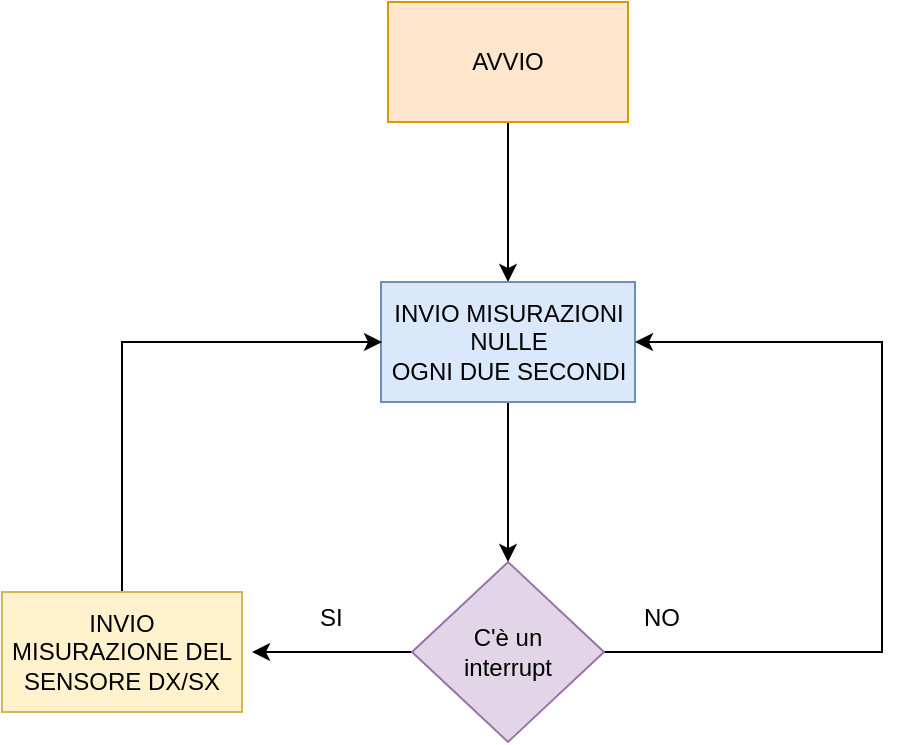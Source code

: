 <mxfile version="12.4.2" type="device" pages="1"><diagram id="9nrQYbO69eu0mym56sK2" name="Page-1"><mxGraphModel dx="852" dy="494" grid="1" gridSize="10" guides="1" tooltips="1" connect="1" arrows="1" fold="1" page="1" pageScale="1" pageWidth="827" pageHeight="1169" math="0" shadow="0"><root><mxCell id="0"/><mxCell id="1" parent="0"/><mxCell id="M8CxaN3EoazZE4I_2WKi-3" value="" style="edgeStyle=orthogonalEdgeStyle;rounded=0;orthogonalLoop=1;jettySize=auto;html=1;" parent="1" source="M8CxaN3EoazZE4I_2WKi-1" target="M8CxaN3EoazZE4I_2WKi-2" edge="1"><mxGeometry relative="1" as="geometry"/></mxCell><mxCell id="M8CxaN3EoazZE4I_2WKi-1" value="AVVIO" style="rounded=0;whiteSpace=wrap;html=1;fillColor=#ffe6cc;strokeColor=#d79b00;" parent="1" vertex="1"><mxGeometry x="353" y="70" width="120" height="60" as="geometry"/></mxCell><mxCell id="M8CxaN3EoazZE4I_2WKi-5" value="" style="edgeStyle=orthogonalEdgeStyle;rounded=0;orthogonalLoop=1;jettySize=auto;html=1;" parent="1" source="M8CxaN3EoazZE4I_2WKi-2" edge="1"><mxGeometry relative="1" as="geometry"><mxPoint x="413" y="350" as="targetPoint"/></mxGeometry></mxCell><mxCell id="M8CxaN3EoazZE4I_2WKi-2" value="INVIO MISURAZIONI&lt;br&gt;NULLE&lt;br&gt;OGNI DUE SECONDI" style="rounded=0;whiteSpace=wrap;html=1;fillColor=#dae8fc;strokeColor=#6c8ebf;" parent="1" vertex="1"><mxGeometry x="349.5" y="210" width="127" height="60" as="geometry"/></mxCell><mxCell id="M8CxaN3EoazZE4I_2WKi-8" value="" style="edgeStyle=orthogonalEdgeStyle;rounded=0;orthogonalLoop=1;jettySize=auto;html=1;" parent="1" source="M8CxaN3EoazZE4I_2WKi-6" edge="1"><mxGeometry relative="1" as="geometry"><mxPoint x="285" y="395" as="targetPoint"/></mxGeometry></mxCell><mxCell id="M8CxaN3EoazZE4I_2WKi-15" value="" style="edgeStyle=orthogonalEdgeStyle;rounded=0;orthogonalLoop=1;jettySize=auto;html=1;entryX=1;entryY=0.5;entryDx=0;entryDy=0;" parent="1" source="M8CxaN3EoazZE4I_2WKi-6" target="M8CxaN3EoazZE4I_2WKi-2" edge="1"><mxGeometry relative="1" as="geometry"><mxPoint x="600" y="160" as="targetPoint"/><Array as="points"><mxPoint x="600" y="395"/><mxPoint x="600" y="240"/></Array></mxGeometry></mxCell><mxCell id="M8CxaN3EoazZE4I_2WKi-6" value="C'è un&lt;br&gt;interrupt" style="rhombus;whiteSpace=wrap;html=1;fillColor=#e1d5e7;strokeColor=#9673a6;" parent="1" vertex="1"><mxGeometry x="365" y="350" width="96" height="90" as="geometry"/></mxCell><mxCell id="M8CxaN3EoazZE4I_2WKi-9" value="SI" style="text;html=1;resizable=0;points=[];autosize=1;align=left;verticalAlign=top;spacingTop=-4;" parent="1" vertex="1"><mxGeometry x="317" y="368" width="30" height="20" as="geometry"/></mxCell><mxCell id="M8CxaN3EoazZE4I_2WKi-13" value="" style="edgeStyle=orthogonalEdgeStyle;rounded=0;orthogonalLoop=1;jettySize=auto;html=1;" parent="1" source="M8CxaN3EoazZE4I_2WKi-11" edge="1"><mxGeometry relative="1" as="geometry"><mxPoint x="350" y="240" as="targetPoint"/><Array as="points"><mxPoint x="220" y="270"/><mxPoint x="220" y="270"/></Array></mxGeometry></mxCell><mxCell id="M8CxaN3EoazZE4I_2WKi-11" value="INVIO MISURAZIONE DEL SENSORE DX/SX" style="rounded=0;whiteSpace=wrap;html=1;fillColor=#fff2cc;strokeColor=#d6b656;" parent="1" vertex="1"><mxGeometry x="160" y="365" width="120" height="60" as="geometry"/></mxCell><mxCell id="M8CxaN3EoazZE4I_2WKi-16" value="NO" style="text;html=1;resizable=0;points=[];autosize=1;align=left;verticalAlign=top;spacingTop=-4;" parent="1" vertex="1"><mxGeometry x="479" y="368" width="30" height="20" as="geometry"/></mxCell></root></mxGraphModel></diagram></mxfile>